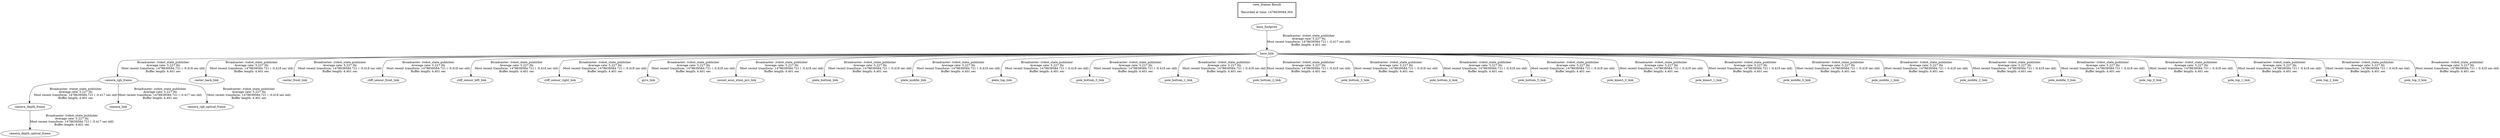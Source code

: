 digraph G {
"base_footprint" -> "base_link"[label="Broadcaster: /robot_state_publisher\nAverage rate: 5.227 Hz\nMost recent transform: 1478639584.721 ( -0.417 sec old)\nBuffer length: 4.401 sec\n"];
"camera_rgb_frame" -> "camera_depth_frame"[label="Broadcaster: /robot_state_publisher\nAverage rate: 5.227 Hz\nMost recent transform: 1478639584.721 ( -0.417 sec old)\nBuffer length: 4.401 sec\n"];
"base_link" -> "camera_rgb_frame"[label="Broadcaster: /robot_state_publisher\nAverage rate: 5.227 Hz\nMost recent transform: 1478639584.721 ( -0.418 sec old)\nBuffer length: 4.401 sec\n"];
"camera_depth_frame" -> "camera_depth_optical_frame"[label="Broadcaster: /robot_state_publisher\nAverage rate: 5.227 Hz\nMost recent transform: 1478639584.721 ( -0.417 sec old)\nBuffer length: 4.401 sec\n"];
"camera_rgb_frame" -> "camera_link"[label="Broadcaster: /robot_state_publisher\nAverage rate: 5.227 Hz\nMost recent transform: 1478639584.721 ( -0.417 sec old)\nBuffer length: 4.401 sec\n"];
"camera_rgb_frame" -> "camera_rgb_optical_frame"[label="Broadcaster: /robot_state_publisher\nAverage rate: 5.227 Hz\nMost recent transform: 1478639584.721 ( -0.418 sec old)\nBuffer length: 4.401 sec\n"];
"base_link" -> "caster_back_link"[label="Broadcaster: /robot_state_publisher\nAverage rate: 5.227 Hz\nMost recent transform: 1478639584.721 ( -0.418 sec old)\nBuffer length: 4.401 sec\n"];
"base_link" -> "caster_front_link"[label="Broadcaster: /robot_state_publisher\nAverage rate: 5.227 Hz\nMost recent transform: 1478639584.721 ( -0.418 sec old)\nBuffer length: 4.401 sec\n"];
"base_link" -> "cliff_sensor_front_link"[label="Broadcaster: /robot_state_publisher\nAverage rate: 5.227 Hz\nMost recent transform: 1478639584.721 ( -0.418 sec old)\nBuffer length: 4.401 sec\n"];
"base_link" -> "cliff_sensor_left_link"[label="Broadcaster: /robot_state_publisher\nAverage rate: 5.227 Hz\nMost recent transform: 1478639584.721 ( -0.418 sec old)\nBuffer length: 4.401 sec\n"];
"base_link" -> "cliff_sensor_right_link"[label="Broadcaster: /robot_state_publisher\nAverage rate: 5.227 Hz\nMost recent transform: 1478639584.721 ( -0.418 sec old)\nBuffer length: 4.401 sec\n"];
"base_link" -> "gyro_link"[label="Broadcaster: /robot_state_publisher\nAverage rate: 5.227 Hz\nMost recent transform: 1478639584.721 ( -0.418 sec old)\nBuffer length: 4.401 sec\n"];
"base_link" -> "mount_asus_xtion_pro_link"[label="Broadcaster: /robot_state_publisher\nAverage rate: 5.227 Hz\nMost recent transform: 1478639584.721 ( -0.418 sec old)\nBuffer length: 4.401 sec\n"];
"base_link" -> "plate_bottom_link"[label="Broadcaster: /robot_state_publisher\nAverage rate: 5.227 Hz\nMost recent transform: 1478639584.721 ( -0.418 sec old)\nBuffer length: 4.401 sec\n"];
"base_link" -> "plate_middle_link"[label="Broadcaster: /robot_state_publisher\nAverage rate: 5.227 Hz\nMost recent transform: 1478639584.721 ( -0.418 sec old)\nBuffer length: 4.401 sec\n"];
"base_link" -> "plate_top_link"[label="Broadcaster: /robot_state_publisher\nAverage rate: 5.227 Hz\nMost recent transform: 1478639584.721 ( -0.418 sec old)\nBuffer length: 4.401 sec\n"];
"base_link" -> "pole_bottom_0_link"[label="Broadcaster: /robot_state_publisher\nAverage rate: 5.227 Hz\nMost recent transform: 1478639584.721 ( -0.418 sec old)\nBuffer length: 4.401 sec\n"];
"base_link" -> "pole_bottom_1_link"[label="Broadcaster: /robot_state_publisher\nAverage rate: 5.227 Hz\nMost recent transform: 1478639584.721 ( -0.418 sec old)\nBuffer length: 4.401 sec\n"];
"base_link" -> "pole_bottom_2_link"[label="Broadcaster: /robot_state_publisher\nAverage rate: 5.227 Hz\nMost recent transform: 1478639584.721 ( -0.418 sec old)\nBuffer length: 4.401 sec\n"];
"base_link" -> "pole_bottom_3_link"[label="Broadcaster: /robot_state_publisher\nAverage rate: 5.227 Hz\nMost recent transform: 1478639584.721 ( -0.418 sec old)\nBuffer length: 4.401 sec\n"];
"base_link" -> "pole_bottom_4_link"[label="Broadcaster: /robot_state_publisher\nAverage rate: 5.227 Hz\nMost recent transform: 1478639584.721 ( -0.418 sec old)\nBuffer length: 4.401 sec\n"];
"base_link" -> "pole_bottom_5_link"[label="Broadcaster: /robot_state_publisher\nAverage rate: 5.227 Hz\nMost recent transform: 1478639584.721 ( -0.418 sec old)\nBuffer length: 4.401 sec\n"];
"base_link" -> "pole_kinect_0_link"[label="Broadcaster: /robot_state_publisher\nAverage rate: 5.227 Hz\nMost recent transform: 1478639584.721 ( -0.418 sec old)\nBuffer length: 4.401 sec\n"];
"base_link" -> "pole_kinect_1_link"[label="Broadcaster: /robot_state_publisher\nAverage rate: 5.227 Hz\nMost recent transform: 1478639584.721 ( -0.418 sec old)\nBuffer length: 4.401 sec\n"];
"base_link" -> "pole_middle_0_link"[label="Broadcaster: /robot_state_publisher\nAverage rate: 5.227 Hz\nMost recent transform: 1478639584.721 ( -0.418 sec old)\nBuffer length: 4.401 sec\n"];
"base_link" -> "pole_middle_1_link"[label="Broadcaster: /robot_state_publisher\nAverage rate: 5.227 Hz\nMost recent transform: 1478639584.721 ( -0.418 sec old)\nBuffer length: 4.401 sec\n"];
"base_link" -> "pole_middle_2_link"[label="Broadcaster: /robot_state_publisher\nAverage rate: 5.227 Hz\nMost recent transform: 1478639584.721 ( -0.418 sec old)\nBuffer length: 4.401 sec\n"];
"base_link" -> "pole_middle_3_link"[label="Broadcaster: /robot_state_publisher\nAverage rate: 5.227 Hz\nMost recent transform: 1478639584.721 ( -0.418 sec old)\nBuffer length: 4.401 sec\n"];
"base_link" -> "pole_top_0_link"[label="Broadcaster: /robot_state_publisher\nAverage rate: 5.227 Hz\nMost recent transform: 1478639584.721 ( -0.418 sec old)\nBuffer length: 4.401 sec\n"];
"base_link" -> "pole_top_1_link"[label="Broadcaster: /robot_state_publisher\nAverage rate: 5.227 Hz\nMost recent transform: 1478639584.721 ( -0.418 sec old)\nBuffer length: 4.401 sec\n"];
"base_link" -> "pole_top_2_link"[label="Broadcaster: /robot_state_publisher\nAverage rate: 5.227 Hz\nMost recent transform: 1478639584.721 ( -0.418 sec old)\nBuffer length: 4.401 sec\n"];
"base_link" -> "pole_top_3_link"[label="Broadcaster: /robot_state_publisher\nAverage rate: 5.227 Hz\nMost recent transform: 1478639584.721 ( -0.418 sec old)\nBuffer length: 4.401 sec\n"];
edge [style=invis];
 subgraph cluster_legend { style=bold; color=black; label ="view_frames Result";
"Recorded at time: 1478639584.304"[ shape=plaintext ] ;
 }->"base_footprint";
}